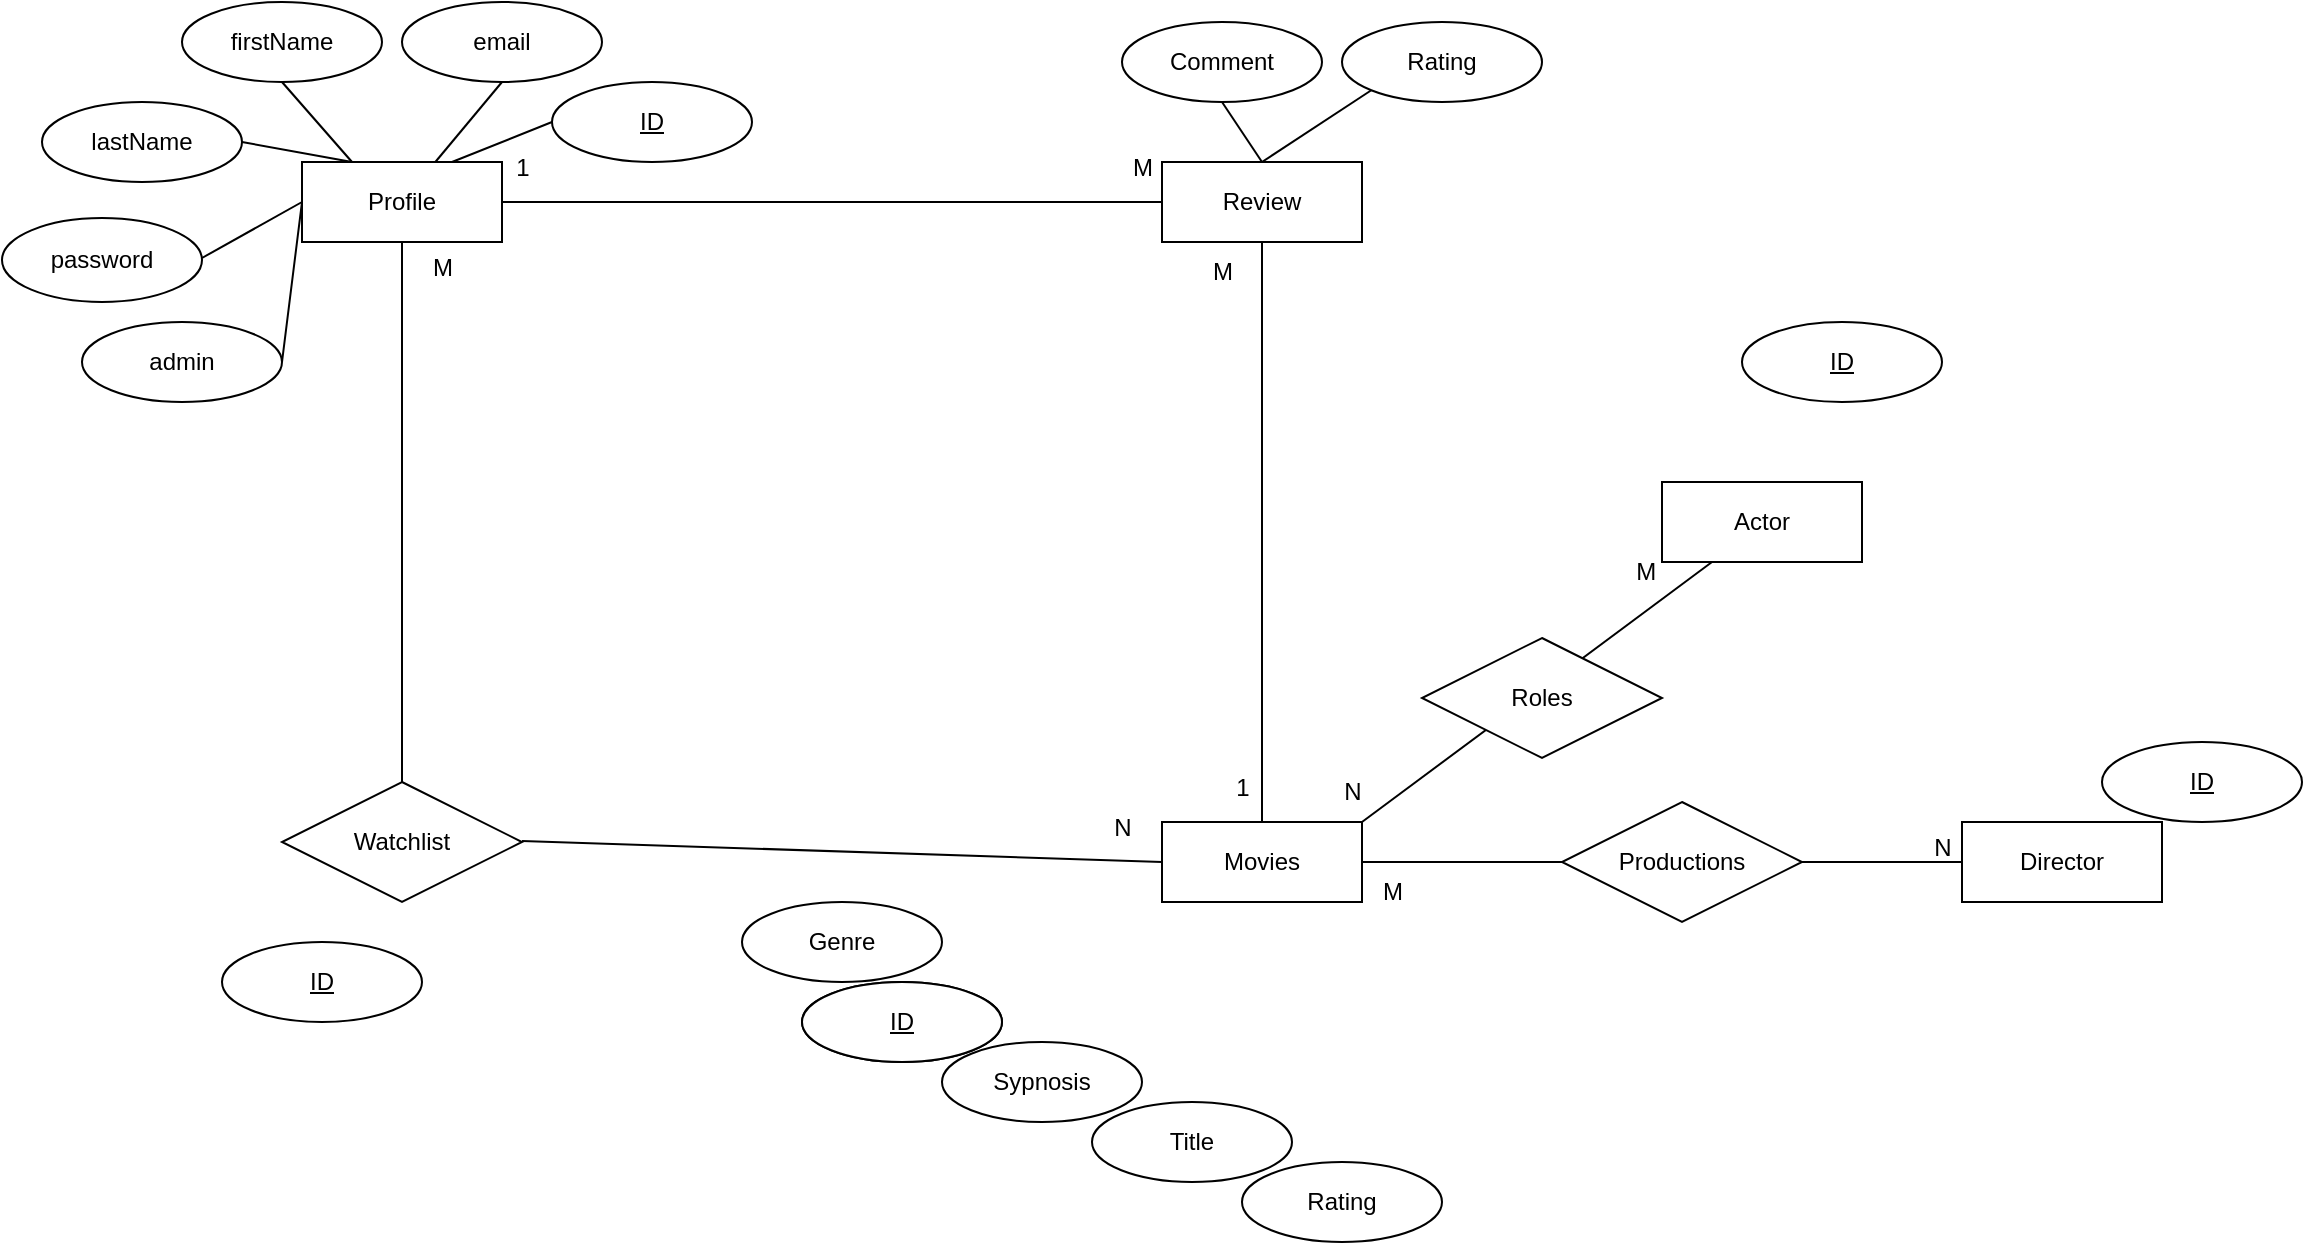 <mxfile version="23.0.2" type="device">
  <diagram name="Page-1" id="156cPFxcDULmJlTBI4Er">
    <mxGraphModel dx="1886" dy="606" grid="1" gridSize="10" guides="1" tooltips="1" connect="1" arrows="1" fold="1" page="1" pageScale="1" pageWidth="850" pageHeight="1100" math="0" shadow="0">
      <root>
        <mxCell id="0" />
        <mxCell id="1" parent="0" />
        <mxCell id="GzMFzEBqRGCAGZ1tQhx--2" value="Profile" style="whiteSpace=wrap;html=1;align=center;" parent="1" vertex="1">
          <mxGeometry x="50" y="80" width="100" height="40" as="geometry" />
        </mxCell>
        <mxCell id="GzMFzEBqRGCAGZ1tQhx--3" value="Movies" style="whiteSpace=wrap;html=1;align=center;" parent="1" vertex="1">
          <mxGeometry x="480" y="410" width="100" height="40" as="geometry" />
        </mxCell>
        <mxCell id="GzMFzEBqRGCAGZ1tQhx--4" value="Review" style="whiteSpace=wrap;html=1;align=center;" parent="1" vertex="1">
          <mxGeometry x="480" y="80" width="100" height="40" as="geometry" />
        </mxCell>
        <mxCell id="QTRpwio6Mx733VvLpQi0-1" value="" style="endArrow=none;html=1;rounded=0;entryX=0.5;entryY=1;entryDx=0;entryDy=0;" parent="1" target="GzMFzEBqRGCAGZ1tQhx--2" edge="1">
          <mxGeometry width="50" height="50" relative="1" as="geometry">
            <mxPoint x="100" y="390" as="sourcePoint" />
            <mxPoint x="180" y="290" as="targetPoint" />
          </mxGeometry>
        </mxCell>
        <mxCell id="QTRpwio6Mx733VvLpQi0-3" value="" style="endArrow=none;html=1;rounded=0;entryX=0;entryY=0.5;entryDx=0;entryDy=0;" parent="1" target="GzMFzEBqRGCAGZ1tQhx--3" edge="1">
          <mxGeometry relative="1" as="geometry">
            <mxPoint x="160" y="419.5" as="sourcePoint" />
            <mxPoint x="320" y="419.5" as="targetPoint" />
          </mxGeometry>
        </mxCell>
        <mxCell id="QTRpwio6Mx733VvLpQi0-4" value="Sypnosis" style="ellipse;whiteSpace=wrap;html=1;align=center;" parent="1" vertex="1">
          <mxGeometry x="370" y="520" width="100" height="40" as="geometry" />
        </mxCell>
        <mxCell id="QTRpwio6Mx733VvLpQi0-5" value="Rating" style="ellipse;whiteSpace=wrap;html=1;align=center;" parent="1" vertex="1">
          <mxGeometry x="520" y="580" width="100" height="40" as="geometry" />
        </mxCell>
        <mxCell id="QTRpwio6Mx733VvLpQi0-6" value="Title" style="ellipse;whiteSpace=wrap;html=1;align=center;" parent="1" vertex="1">
          <mxGeometry x="445" y="550" width="100" height="40" as="geometry" />
        </mxCell>
        <mxCell id="QTRpwio6Mx733VvLpQi0-8" value="Genre" style="ellipse;whiteSpace=wrap;html=1;align=center;" parent="1" vertex="1">
          <mxGeometry x="270" y="450" width="100" height="40" as="geometry" />
        </mxCell>
        <mxCell id="QTRpwio6Mx733VvLpQi0-9" value="ID" style="ellipse;whiteSpace=wrap;html=1;align=center;fontStyle=4;" parent="1" vertex="1">
          <mxGeometry x="300" y="490" width="100" height="40" as="geometry" />
        </mxCell>
        <mxCell id="QTRpwio6Mx733VvLpQi0-17" value="Actor" style="whiteSpace=wrap;html=1;align=center;" parent="1" vertex="1">
          <mxGeometry x="730" y="240" width="100" height="40" as="geometry" />
        </mxCell>
        <mxCell id="QTRpwio6Mx733VvLpQi0-18" value="" style="endArrow=none;html=1;rounded=0;entryX=0.25;entryY=1;entryDx=0;entryDy=0;exitX=1;exitY=0;exitDx=0;exitDy=0;" parent="1" source="GzMFzEBqRGCAGZ1tQhx--3" target="QTRpwio6Mx733VvLpQi0-17" edge="1">
          <mxGeometry relative="1" as="geometry">
            <mxPoint x="390" y="310" as="sourcePoint" />
            <mxPoint x="550" y="310" as="targetPoint" />
          </mxGeometry>
        </mxCell>
        <mxCell id="QTRpwio6Mx733VvLpQi0-19" value="" style="endArrow=none;html=1;rounded=0;exitX=1;exitY=0.5;exitDx=0;exitDy=0;entryX=0;entryY=0.5;entryDx=0;entryDy=0;" parent="1" source="GzMFzEBqRGCAGZ1tQhx--2" target="GzMFzEBqRGCAGZ1tQhx--4" edge="1">
          <mxGeometry relative="1" as="geometry">
            <mxPoint x="390" y="310" as="sourcePoint" />
            <mxPoint x="550" y="310" as="targetPoint" />
          </mxGeometry>
        </mxCell>
        <mxCell id="QTRpwio6Mx733VvLpQi0-20" value="1" style="text;html=1;align=center;verticalAlign=middle;resizable=0;points=[];autosize=1;strokeColor=none;fillColor=none;" parent="1" vertex="1">
          <mxGeometry x="145" y="68" width="30" height="30" as="geometry" />
        </mxCell>
        <mxCell id="QTRpwio6Mx733VvLpQi0-21" value="M" style="text;html=1;align=center;verticalAlign=middle;resizable=0;points=[];autosize=1;strokeColor=none;fillColor=none;" parent="1" vertex="1">
          <mxGeometry x="455" y="68" width="30" height="30" as="geometry" />
        </mxCell>
        <mxCell id="QTRpwio6Mx733VvLpQi0-22" value="&amp;nbsp;M" style="text;html=1;align=center;verticalAlign=middle;resizable=0;points=[];autosize=1;strokeColor=none;fillColor=none;" parent="1" vertex="1">
          <mxGeometry x="700" y="270" width="40" height="30" as="geometry" />
        </mxCell>
        <mxCell id="QTRpwio6Mx733VvLpQi0-23" value="N" style="text;html=1;align=center;verticalAlign=middle;resizable=0;points=[];autosize=1;strokeColor=none;fillColor=none;" parent="1" vertex="1">
          <mxGeometry x="560" y="380" width="30" height="30" as="geometry" />
        </mxCell>
        <mxCell id="QTRpwio6Mx733VvLpQi0-25" value="Director" style="whiteSpace=wrap;html=1;align=center;" parent="1" vertex="1">
          <mxGeometry x="880" y="410" width="100" height="40" as="geometry" />
        </mxCell>
        <mxCell id="QTRpwio6Mx733VvLpQi0-26" value="" style="endArrow=none;html=1;rounded=0;entryX=0;entryY=0.5;entryDx=0;entryDy=0;exitX=1;exitY=0.5;exitDx=0;exitDy=0;" parent="1" source="wVPFlrEbLYKzu8900fMo-20" target="QTRpwio6Mx733VvLpQi0-25" edge="1">
          <mxGeometry relative="1" as="geometry">
            <mxPoint x="390" y="310" as="sourcePoint" />
            <mxPoint x="550" y="310" as="targetPoint" />
          </mxGeometry>
        </mxCell>
        <mxCell id="QTRpwio6Mx733VvLpQi0-27" value="M" style="text;html=1;align=center;verticalAlign=middle;resizable=0;points=[];autosize=1;strokeColor=none;fillColor=none;" parent="1" vertex="1">
          <mxGeometry x="580" y="430" width="30" height="30" as="geometry" />
        </mxCell>
        <mxCell id="QTRpwio6Mx733VvLpQi0-28" value="N" style="text;html=1;align=center;verticalAlign=middle;resizable=0;points=[];autosize=1;strokeColor=none;fillColor=none;" parent="1" vertex="1">
          <mxGeometry x="855" y="408" width="30" height="30" as="geometry" />
        </mxCell>
        <mxCell id="QTRpwio6Mx733VvLpQi0-29" value="M" style="text;html=1;align=center;verticalAlign=middle;resizable=0;points=[];autosize=1;strokeColor=none;fillColor=none;" parent="1" vertex="1">
          <mxGeometry x="105" y="118" width="30" height="30" as="geometry" />
        </mxCell>
        <mxCell id="QTRpwio6Mx733VvLpQi0-30" value="N" style="text;html=1;align=center;verticalAlign=middle;resizable=0;points=[];autosize=1;strokeColor=none;fillColor=none;" parent="1" vertex="1">
          <mxGeometry x="445" y="398" width="30" height="30" as="geometry" />
        </mxCell>
        <mxCell id="QTRpwio6Mx733VvLpQi0-31" value="Rating" style="ellipse;whiteSpace=wrap;html=1;align=center;" parent="1" vertex="1">
          <mxGeometry x="570" y="10" width="100" height="40" as="geometry" />
        </mxCell>
        <mxCell id="QTRpwio6Mx733VvLpQi0-32" value="Comment" style="ellipse;whiteSpace=wrap;html=1;align=center;" parent="1" vertex="1">
          <mxGeometry x="460" y="10" width="100" height="40" as="geometry" />
        </mxCell>
        <mxCell id="QTRpwio6Mx733VvLpQi0-33" value="" style="endArrow=none;html=1;rounded=0;exitX=0.5;exitY=1;exitDx=0;exitDy=0;entryX=0.5;entryY=0;entryDx=0;entryDy=0;" parent="1" source="QTRpwio6Mx733VvLpQi0-32" target="GzMFzEBqRGCAGZ1tQhx--4" edge="1">
          <mxGeometry relative="1" as="geometry">
            <mxPoint x="390" y="310" as="sourcePoint" />
            <mxPoint x="550" y="310" as="targetPoint" />
          </mxGeometry>
        </mxCell>
        <mxCell id="QTRpwio6Mx733VvLpQi0-34" value="" style="endArrow=none;html=1;rounded=0;exitX=0;exitY=1;exitDx=0;exitDy=0;" parent="1" source="QTRpwio6Mx733VvLpQi0-31" edge="1">
          <mxGeometry relative="1" as="geometry">
            <mxPoint x="520" y="60" as="sourcePoint" />
            <mxPoint x="530" y="80" as="targetPoint" />
          </mxGeometry>
        </mxCell>
        <mxCell id="QTRpwio6Mx733VvLpQi0-35" value="" style="endArrow=none;html=1;rounded=0;exitX=0.5;exitY=1;exitDx=0;exitDy=0;entryX=0.5;entryY=0;entryDx=0;entryDy=0;" parent="1" source="GzMFzEBqRGCAGZ1tQhx--4" target="GzMFzEBqRGCAGZ1tQhx--3" edge="1">
          <mxGeometry relative="1" as="geometry">
            <mxPoint x="390" y="250" as="sourcePoint" />
            <mxPoint x="550" y="250" as="targetPoint" />
          </mxGeometry>
        </mxCell>
        <mxCell id="QTRpwio6Mx733VvLpQi0-36" value="M" style="text;html=1;align=center;verticalAlign=middle;resizable=0;points=[];autosize=1;strokeColor=none;fillColor=none;" parent="1" vertex="1">
          <mxGeometry x="495" y="120" width="30" height="30" as="geometry" />
        </mxCell>
        <mxCell id="QTRpwio6Mx733VvLpQi0-37" value="1" style="text;html=1;align=center;verticalAlign=middle;resizable=0;points=[];autosize=1;strokeColor=none;fillColor=none;" parent="1" vertex="1">
          <mxGeometry x="505" y="378" width="30" height="30" as="geometry" />
        </mxCell>
        <mxCell id="QTRpwio6Mx733VvLpQi0-39" value="ID" style="ellipse;whiteSpace=wrap;html=1;align=center;fontStyle=4;" parent="1" vertex="1">
          <mxGeometry x="770" y="160" width="100" height="40" as="geometry" />
        </mxCell>
        <mxCell id="QTRpwio6Mx733VvLpQi0-40" value="ID" style="ellipse;whiteSpace=wrap;html=1;align=center;fontStyle=4;" parent="1" vertex="1">
          <mxGeometry x="950" y="370" width="100" height="40" as="geometry" />
        </mxCell>
        <mxCell id="wVPFlrEbLYKzu8900fMo-1" value="ID" style="ellipse;whiteSpace=wrap;html=1;align=center;fontStyle=4;" vertex="1" parent="1">
          <mxGeometry x="175" y="40" width="100" height="40" as="geometry" />
        </mxCell>
        <mxCell id="wVPFlrEbLYKzu8900fMo-7" value="" style="endArrow=none;html=1;rounded=0;exitX=0.5;exitY=1;exitDx=0;exitDy=0;entryX=0.25;entryY=0;entryDx=0;entryDy=0;" edge="1" parent="1" target="GzMFzEBqRGCAGZ1tQhx--2">
          <mxGeometry width="50" height="50" relative="1" as="geometry">
            <mxPoint x="40" y="40" as="sourcePoint" />
            <mxPoint x="270" y="90" as="targetPoint" />
          </mxGeometry>
        </mxCell>
        <mxCell id="wVPFlrEbLYKzu8900fMo-8" value="" style="endArrow=none;html=1;rounded=0;entryX=0.5;entryY=1;entryDx=0;entryDy=0;" edge="1" parent="1" source="GzMFzEBqRGCAGZ1tQhx--2">
          <mxGeometry width="50" height="50" relative="1" as="geometry">
            <mxPoint x="220" y="140" as="sourcePoint" />
            <mxPoint x="150" y="40" as="targetPoint" />
          </mxGeometry>
        </mxCell>
        <mxCell id="wVPFlrEbLYKzu8900fMo-9" value="" style="endArrow=none;html=1;rounded=0;exitX=0.75;exitY=0;exitDx=0;exitDy=0;entryX=0;entryY=0.5;entryDx=0;entryDy=0;" edge="1" parent="1" source="GzMFzEBqRGCAGZ1tQhx--2" target="wVPFlrEbLYKzu8900fMo-1">
          <mxGeometry width="50" height="50" relative="1" as="geometry">
            <mxPoint x="220" y="140" as="sourcePoint" />
            <mxPoint x="270" y="90" as="targetPoint" />
          </mxGeometry>
        </mxCell>
        <mxCell id="wVPFlrEbLYKzu8900fMo-10" value="" style="endArrow=none;html=1;rounded=0;exitX=1;exitY=0.5;exitDx=0;exitDy=0;entryX=0.25;entryY=0;entryDx=0;entryDy=0;" edge="1" parent="1" target="GzMFzEBqRGCAGZ1tQhx--2">
          <mxGeometry width="50" height="50" relative="1" as="geometry">
            <mxPoint x="20" y="70" as="sourcePoint" />
            <mxPoint x="70" y="80" as="targetPoint" />
          </mxGeometry>
        </mxCell>
        <mxCell id="wVPFlrEbLYKzu8900fMo-11" value="" style="endArrow=none;html=1;rounded=0;entryX=0;entryY=0.5;entryDx=0;entryDy=0;exitX=1;exitY=0.5;exitDx=0;exitDy=0;" edge="1" parent="1" target="GzMFzEBqRGCAGZ1tQhx--2">
          <mxGeometry width="50" height="50" relative="1" as="geometry">
            <mxPoint y="128" as="sourcePoint" />
            <mxPoint x="270" y="90" as="targetPoint" />
          </mxGeometry>
        </mxCell>
        <mxCell id="wVPFlrEbLYKzu8900fMo-12" value="" style="endArrow=none;html=1;rounded=0;entryX=0;entryY=0.5;entryDx=0;entryDy=0;exitX=1;exitY=0.5;exitDx=0;exitDy=0;" edge="1" parent="1" target="GzMFzEBqRGCAGZ1tQhx--2">
          <mxGeometry width="50" height="50" relative="1" as="geometry">
            <mxPoint x="40" y="180" as="sourcePoint" />
            <mxPoint x="270" y="90" as="targetPoint" />
          </mxGeometry>
        </mxCell>
        <mxCell id="wVPFlrEbLYKzu8900fMo-13" value="admin" style="ellipse;whiteSpace=wrap;html=1;align=center;" vertex="1" parent="1">
          <mxGeometry x="-60" y="160" width="100" height="40" as="geometry" />
        </mxCell>
        <mxCell id="wVPFlrEbLYKzu8900fMo-14" value="password" style="ellipse;whiteSpace=wrap;html=1;align=center;" vertex="1" parent="1">
          <mxGeometry x="-100" y="108" width="100" height="42" as="geometry" />
        </mxCell>
        <mxCell id="wVPFlrEbLYKzu8900fMo-15" value="lastName" style="ellipse;whiteSpace=wrap;html=1;align=center;" vertex="1" parent="1">
          <mxGeometry x="-80" y="50" width="100" height="40" as="geometry" />
        </mxCell>
        <mxCell id="wVPFlrEbLYKzu8900fMo-16" value="firstName" style="ellipse;whiteSpace=wrap;html=1;align=center;" vertex="1" parent="1">
          <mxGeometry x="-10" width="100" height="40" as="geometry" />
        </mxCell>
        <mxCell id="wVPFlrEbLYKzu8900fMo-17" value="email" style="ellipse;whiteSpace=wrap;html=1;align=center;" vertex="1" parent="1">
          <mxGeometry x="100" width="100" height="40" as="geometry" />
        </mxCell>
        <mxCell id="wVPFlrEbLYKzu8900fMo-18" value="Watchlist" style="shape=rhombus;perimeter=rhombusPerimeter;whiteSpace=wrap;html=1;align=center;" vertex="1" parent="1">
          <mxGeometry x="40" y="390" width="120" height="60" as="geometry" />
        </mxCell>
        <mxCell id="wVPFlrEbLYKzu8900fMo-19" value="Roles" style="shape=rhombus;perimeter=rhombusPerimeter;whiteSpace=wrap;html=1;align=center;" vertex="1" parent="1">
          <mxGeometry x="610" y="318" width="120" height="60" as="geometry" />
        </mxCell>
        <mxCell id="wVPFlrEbLYKzu8900fMo-21" value="" style="endArrow=none;html=1;rounded=0;entryX=0;entryY=0.5;entryDx=0;entryDy=0;exitX=1;exitY=0.5;exitDx=0;exitDy=0;" edge="1" parent="1" source="GzMFzEBqRGCAGZ1tQhx--3" target="wVPFlrEbLYKzu8900fMo-20">
          <mxGeometry relative="1" as="geometry">
            <mxPoint x="580" y="430" as="sourcePoint" />
            <mxPoint x="880" y="430" as="targetPoint" />
          </mxGeometry>
        </mxCell>
        <mxCell id="wVPFlrEbLYKzu8900fMo-20" value="Productions" style="shape=rhombus;perimeter=rhombusPerimeter;whiteSpace=wrap;html=1;align=center;" vertex="1" parent="1">
          <mxGeometry x="680" y="400" width="120" height="60" as="geometry" />
        </mxCell>
        <mxCell id="wVPFlrEbLYKzu8900fMo-22" value="ID" style="ellipse;whiteSpace=wrap;html=1;align=center;fontStyle=4;" vertex="1" parent="1">
          <mxGeometry x="300" y="490" width="100" height="40" as="geometry" />
        </mxCell>
        <mxCell id="wVPFlrEbLYKzu8900fMo-23" value="ID" style="ellipse;whiteSpace=wrap;html=1;align=center;fontStyle=4;" vertex="1" parent="1">
          <mxGeometry x="10" y="470" width="100" height="40" as="geometry" />
        </mxCell>
      </root>
    </mxGraphModel>
  </diagram>
</mxfile>
